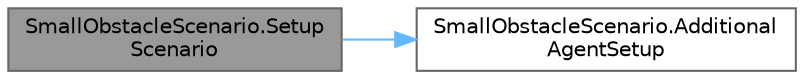 digraph "SmallObstacleScenario.SetupScenario"
{
 // LATEX_PDF_SIZE
  bgcolor="transparent";
  edge [fontname=Helvetica,fontsize=10,labelfontname=Helvetica,labelfontsize=10];
  node [fontname=Helvetica,fontsize=10,shape=box,height=0.2,width=0.4];
  rankdir="LR";
  Node1 [id="Node000001",label="SmallObstacleScenario.Setup\lScenario",height=0.2,width=0.4,color="gray40", fillcolor="grey60", style="filled", fontcolor="black",tooltip="Populates scene with agents, gives them their destination."];
  Node1 -> Node2 [id="edge1_Node000001_Node000002",color="steelblue1",style="solid",tooltip=" "];
  Node2 [id="Node000002",label="SmallObstacleScenario.Additional\lAgentSetup",height=0.2,width=0.4,color="grey40", fillcolor="white", style="filled",URL="$class_small_obstacle_scenario.html#a2a8def0fb1a84cb8ab61153dfedb34fc",tooltip="Add additional setup for agents."];
}
